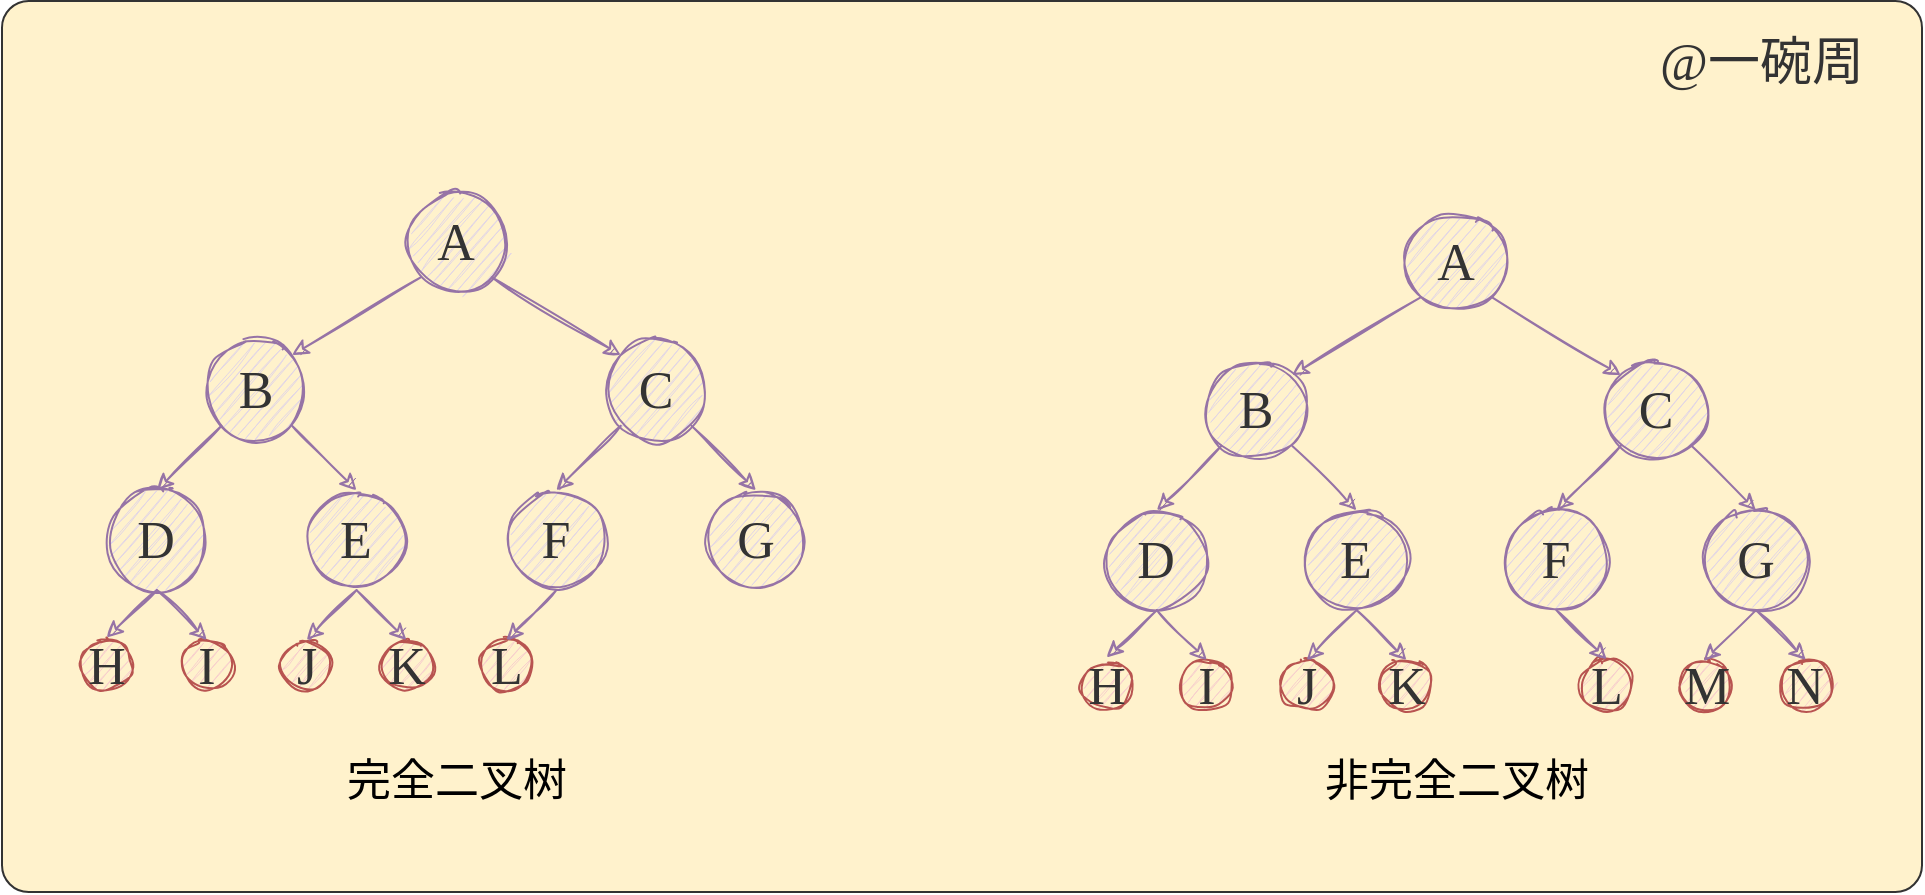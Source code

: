 <mxfile version="16.5.1" type="device"><diagram id="sbTQmbd6wwS1U6yTLp65" name="第 1 页"><mxGraphModel dx="1375" dy="811" grid="1" gridSize="10" guides="1" tooltips="1" connect="1" arrows="1" fold="1" page="0" pageScale="1" pageWidth="827" pageHeight="1169" math="0" shadow="0"><root><mxCell id="0"/><mxCell id="1" parent="0"/><mxCell id="rxAGCjy9rbUy3xPKVwOK-19" value="" style="rounded=1;whiteSpace=wrap;html=1;sketch=0;fillStyle=auto;fontFamily=Comic Sans MS;fontSize=26;strokeColor=#333333;fillColor=#fff2cc;arcSize=3;" parent="1" vertex="1"><mxGeometry x="80" y="234.5" width="960" height="445.5" as="geometry"/></mxCell><mxCell id="rxAGCjy9rbUy3xPKVwOK-16" style="edgeStyle=none;rounded=0;sketch=1;orthogonalLoop=1;jettySize=auto;html=1;exitX=0.5;exitY=1;exitDx=0;exitDy=0;strokeColor=#9673A6;" parent="1" target="rxAGCjy9rbUy3xPKVwOK-8" edge="1"><mxGeometry relative="1" as="geometry"><mxPoint x="560" y="560" as="sourcePoint"/></mxGeometry></mxCell><mxCell id="rxAGCjy9rbUy3xPKVwOK-21" value="@一碗周" style="text;html=1;strokeColor=none;fillColor=none;align=center;verticalAlign=middle;whiteSpace=wrap;rounded=0;sketch=1;fillStyle=auto;fontFamily=Comic Sans MS;fontSize=26;fontColor=#333333;" parent="1" vertex="1"><mxGeometry x="900" y="250" width="120" height="30" as="geometry"/></mxCell><mxCell id="rxAGCjy9rbUy3xPKVwOK-1" value="&lt;font style=&quot;font-size: 26px&quot; face=&quot;Comic Sans MS&quot; color=&quot;#333333&quot;&gt;A&lt;/font&gt;" style="ellipse;whiteSpace=wrap;html=1;fillColor=#e1d5e7;strokeColor=#9673a6;sketch=1;fillStyle=auto;" parent="1" vertex="1"><mxGeometry x="282.257" y="330" width="49.925" height="49.925" as="geometry"/></mxCell><mxCell id="rxAGCjy9rbUy3xPKVwOK-2" value="&lt;span style=&quot;color: rgb(51 , 51 , 51) ; font-family: &amp;#34;comic sans ms&amp;#34; ; font-size: 26px&quot;&gt;B&lt;/span&gt;" style="ellipse;whiteSpace=wrap;html=1;fillColor=#e1d5e7;strokeColor=#9673a6;sketch=1;fillStyle=auto;" parent="1" vertex="1"><mxGeometry x="182.407" y="404.263" width="49.925" height="49.925" as="geometry"/></mxCell><mxCell id="rxAGCjy9rbUy3xPKVwOK-12" style="rounded=0;sketch=1;orthogonalLoop=1;jettySize=auto;html=1;exitX=0;exitY=1;exitDx=0;exitDy=0;entryX=1;entryY=0;entryDx=0;entryDy=0;strokeColor=#9673A6;" parent="1" source="rxAGCjy9rbUy3xPKVwOK-1" target="rxAGCjy9rbUy3xPKVwOK-2" edge="1"><mxGeometry relative="1" as="geometry"/></mxCell><mxCell id="rxAGCjy9rbUy3xPKVwOK-4" value="&lt;span style=&quot;color: rgb(51 , 51 , 51) ; font-family: &amp;#34;comic sans ms&amp;#34; ; font-size: 26px&quot;&gt;C&lt;/span&gt;" style="ellipse;whiteSpace=wrap;html=1;fillColor=#e1d5e7;strokeColor=#9673a6;sketch=1;fillStyle=auto;" parent="1" vertex="1"><mxGeometry x="382.108" y="404.263" width="49.925" height="49.925" as="geometry"/></mxCell><mxCell id="rxAGCjy9rbUy3xPKVwOK-13" style="edgeStyle=none;rounded=0;sketch=1;orthogonalLoop=1;jettySize=auto;html=1;exitX=1;exitY=1;exitDx=0;exitDy=0;entryX=0;entryY=0;entryDx=0;entryDy=0;strokeColor=#9673A6;" parent="1" source="rxAGCjy9rbUy3xPKVwOK-1" target="rxAGCjy9rbUy3xPKVwOK-4" edge="1"><mxGeometry relative="1" as="geometry"/></mxCell><mxCell id="rxAGCjy9rbUy3xPKVwOK-5" value="&lt;span style=&quot;color: rgb(51 , 51 , 51) ; font-family: &amp;#34;comic sans ms&amp;#34; ; font-size: 26px&quot;&gt;D&lt;/span&gt;" style="ellipse;whiteSpace=wrap;html=1;fillColor=#e1d5e7;strokeColor=#9673a6;sketch=1;fillStyle=auto;" parent="1" vertex="1"><mxGeometry x="132.481" y="479.15" width="49.925" height="49.925" as="geometry"/></mxCell><mxCell id="rxAGCjy9rbUy3xPKVwOK-15" style="edgeStyle=none;rounded=0;sketch=1;orthogonalLoop=1;jettySize=auto;html=1;exitX=0;exitY=1;exitDx=0;exitDy=0;entryX=0.5;entryY=0;entryDx=0;entryDy=0;strokeColor=#9673A6;" parent="1" source="rxAGCjy9rbUy3xPKVwOK-2" target="rxAGCjy9rbUy3xPKVwOK-5" edge="1"><mxGeometry relative="1" as="geometry"/></mxCell><mxCell id="rxAGCjy9rbUy3xPKVwOK-6" value="&lt;span style=&quot;color: rgb(51 , 51 , 51) ; font-family: &amp;#34;comic sans ms&amp;#34; ; font-size: 26px&quot;&gt;E&lt;/span&gt;" style="ellipse;whiteSpace=wrap;html=1;fillColor=#e1d5e7;strokeColor=#9673a6;sketch=1;fillStyle=auto;" parent="1" vertex="1"><mxGeometry x="232.332" y="479.15" width="49.925" height="49.925" as="geometry"/></mxCell><mxCell id="rxAGCjy9rbUy3xPKVwOK-14" style="edgeStyle=none;rounded=0;sketch=1;orthogonalLoop=1;jettySize=auto;html=1;exitX=1;exitY=1;exitDx=0;exitDy=0;strokeColor=#9673A6;entryX=0.5;entryY=0;entryDx=0;entryDy=0;" parent="1" source="rxAGCjy9rbUy3xPKVwOK-2" target="rxAGCjy9rbUy3xPKVwOK-6" edge="1"><mxGeometry relative="1" as="geometry"/></mxCell><mxCell id="rxAGCjy9rbUy3xPKVwOK-9" value="&lt;span style=&quot;color: rgb(51 , 51 , 51) ; font-family: &amp;#34;comic sans ms&amp;#34; ; font-size: 26px&quot;&gt;F&lt;/span&gt;" style="ellipse;whiteSpace=wrap;html=1;fillColor=#e1d5e7;strokeColor=#9673a6;sketch=1;fillStyle=auto;" parent="1" vertex="1"><mxGeometry x="332.183" y="479.15" width="49.925" height="49.925" as="geometry"/></mxCell><mxCell id="rxAGCjy9rbUy3xPKVwOK-17" style="edgeStyle=none;rounded=0;sketch=1;orthogonalLoop=1;jettySize=auto;html=1;exitX=0;exitY=1;exitDx=0;exitDy=0;entryX=0.5;entryY=0;entryDx=0;entryDy=0;strokeColor=#9673A6;" parent="1" source="rxAGCjy9rbUy3xPKVwOK-4" target="rxAGCjy9rbUy3xPKVwOK-9" edge="1"><mxGeometry relative="1" as="geometry"/></mxCell><mxCell id="rxAGCjy9rbUy3xPKVwOK-10" value="&lt;span style=&quot;color: rgb(51 , 51 , 51) ; font-family: &amp;#34;comic sans ms&amp;#34; ; font-size: 26px&quot;&gt;G&lt;/span&gt;" style="ellipse;whiteSpace=wrap;html=1;fillColor=#e1d5e7;strokeColor=#9673a6;sketch=1;fillStyle=auto;" parent="1" vertex="1"><mxGeometry x="432.033" y="479.15" width="49.925" height="49.925" as="geometry"/></mxCell><mxCell id="rxAGCjy9rbUy3xPKVwOK-18" style="edgeStyle=none;rounded=0;sketch=1;orthogonalLoop=1;jettySize=auto;html=1;exitX=1;exitY=1;exitDx=0;exitDy=0;entryX=0.5;entryY=0;entryDx=0;entryDy=0;strokeColor=#9673A6;" parent="1" source="rxAGCjy9rbUy3xPKVwOK-4" target="rxAGCjy9rbUy3xPKVwOK-10" edge="1"><mxGeometry relative="1" as="geometry"/></mxCell><mxCell id="8zjKRRtqXCvaivnLOfOa-1" value="&lt;span style=&quot;color: rgb(51 , 51 , 51) ; font-family: &amp;#34;comic sans ms&amp;#34; ; font-size: 26px&quot;&gt;L&lt;/span&gt;" style="ellipse;whiteSpace=wrap;html=1;fillColor=#f8cecc;strokeColor=#b85450;sketch=1;fillStyle=auto;" vertex="1" parent="1"><mxGeometry x="319.701" y="554.038" width="24.963" height="24.962" as="geometry"/></mxCell><mxCell id="8zjKRRtqXCvaivnLOfOa-5" style="edgeStyle=none;rounded=0;sketch=1;orthogonalLoop=1;jettySize=auto;html=1;exitX=0.5;exitY=1;exitDx=0;exitDy=0;strokeColor=#9673A6;entryX=0.5;entryY=0;entryDx=0;entryDy=0;" edge="1" parent="1" source="rxAGCjy9rbUy3xPKVwOK-9" target="8zjKRRtqXCvaivnLOfOa-1"><mxGeometry relative="1" as="geometry"/></mxCell><mxCell id="8zjKRRtqXCvaivnLOfOa-10" value="&lt;span style=&quot;color: rgb(51 , 51 , 51) ; font-family: &amp;#34;comic sans ms&amp;#34; ; font-size: 26px&quot;&gt;H&lt;/span&gt;" style="ellipse;whiteSpace=wrap;html=1;fillColor=#f8cecc;strokeColor=#b85450;sketch=1;fillStyle=auto;" vertex="1" parent="1"><mxGeometry x="120" y="554.038" width="24.963" height="24.962" as="geometry"/></mxCell><mxCell id="8zjKRRtqXCvaivnLOfOa-17" style="edgeStyle=none;rounded=0;sketch=1;orthogonalLoop=1;jettySize=auto;html=1;exitX=0.5;exitY=1;exitDx=0;exitDy=0;entryX=0.492;entryY=-0.05;entryDx=0;entryDy=0;entryPerimeter=0;fontSize=22;strokeColor=#9673A6;" edge="1" parent="1" source="rxAGCjy9rbUy3xPKVwOK-5" target="8zjKRRtqXCvaivnLOfOa-10"><mxGeometry relative="1" as="geometry"/></mxCell><mxCell id="8zjKRRtqXCvaivnLOfOa-11" value="&lt;span style=&quot;color: rgb(51 , 51 , 51) ; font-family: &amp;#34;comic sans ms&amp;#34; ; font-size: 26px&quot;&gt;I&lt;/span&gt;" style="ellipse;whiteSpace=wrap;html=1;fillColor=#f8cecc;strokeColor=#b85450;sketch=1;fillStyle=auto;" vertex="1" parent="1"><mxGeometry x="169.925" y="554.038" width="24.963" height="24.962" as="geometry"/></mxCell><mxCell id="8zjKRRtqXCvaivnLOfOa-18" style="edgeStyle=none;rounded=0;sketch=1;orthogonalLoop=1;jettySize=auto;html=1;exitX=0.5;exitY=1;exitDx=0;exitDy=0;entryX=0.5;entryY=0;entryDx=0;entryDy=0;fontSize=22;strokeColor=#9673A6;" edge="1" parent="1" source="rxAGCjy9rbUy3xPKVwOK-5" target="8zjKRRtqXCvaivnLOfOa-11"><mxGeometry relative="1" as="geometry"/></mxCell><mxCell id="8zjKRRtqXCvaivnLOfOa-12" value="&lt;span style=&quot;color: rgb(51 , 51 , 51) ; font-family: &amp;#34;comic sans ms&amp;#34; ; font-size: 26px&quot;&gt;J&lt;/span&gt;" style="ellipse;whiteSpace=wrap;html=1;fillColor=#f8cecc;strokeColor=#b85450;sketch=1;fillStyle=auto;" vertex="1" parent="1"><mxGeometry x="219.851" y="554.038" width="24.963" height="24.962" as="geometry"/></mxCell><mxCell id="8zjKRRtqXCvaivnLOfOa-19" style="edgeStyle=none;rounded=0;sketch=1;orthogonalLoop=1;jettySize=auto;html=1;exitX=0.5;exitY=1;exitDx=0;exitDy=0;entryX=0.5;entryY=0;entryDx=0;entryDy=0;fontSize=22;strokeColor=#9673A6;" edge="1" parent="1" source="rxAGCjy9rbUy3xPKVwOK-6" target="8zjKRRtqXCvaivnLOfOa-12"><mxGeometry relative="1" as="geometry"/></mxCell><mxCell id="8zjKRRtqXCvaivnLOfOa-13" value="&lt;span style=&quot;color: rgb(51 , 51 , 51) ; font-family: &amp;#34;comic sans ms&amp;#34; ; font-size: 26px&quot;&gt;K&lt;/span&gt;" style="ellipse;whiteSpace=wrap;html=1;fillColor=#f8cecc;strokeColor=#b85450;sketch=1;fillStyle=auto;" vertex="1" parent="1"><mxGeometry x="269.776" y="554.038" width="24.963" height="24.962" as="geometry"/></mxCell><mxCell id="8zjKRRtqXCvaivnLOfOa-20" style="edgeStyle=none;rounded=0;sketch=1;orthogonalLoop=1;jettySize=auto;html=1;exitX=0.5;exitY=1;exitDx=0;exitDy=0;entryX=0.5;entryY=0;entryDx=0;entryDy=0;fontSize=22;strokeColor=#9673A6;" edge="1" parent="1" source="rxAGCjy9rbUy3xPKVwOK-6" target="8zjKRRtqXCvaivnLOfOa-13"><mxGeometry relative="1" as="geometry"/></mxCell><mxCell id="8zjKRRtqXCvaivnLOfOa-25" value="&lt;font style=&quot;font-size: 26px&quot; face=&quot;Comic Sans MS&quot; color=&quot;#333333&quot;&gt;A&lt;/font&gt;" style="ellipse;whiteSpace=wrap;html=1;fillColor=#e1d5e7;strokeColor=#9673a6;sketch=1;fillStyle=auto;" vertex="1" parent="1"><mxGeometry x="782.257" y="340" width="49.925" height="49.925" as="geometry"/></mxCell><mxCell id="8zjKRRtqXCvaivnLOfOa-26" value="&lt;span style=&quot;color: rgb(51 , 51 , 51) ; font-family: &amp;#34;comic sans ms&amp;#34; ; font-size: 26px&quot;&gt;B&lt;/span&gt;" style="ellipse;whiteSpace=wrap;html=1;fillColor=#e1d5e7;strokeColor=#9673a6;sketch=1;fillStyle=auto;" vertex="1" parent="1"><mxGeometry x="682.407" y="414.263" width="49.925" height="49.925" as="geometry"/></mxCell><mxCell id="8zjKRRtqXCvaivnLOfOa-27" style="rounded=0;sketch=1;orthogonalLoop=1;jettySize=auto;html=1;exitX=0;exitY=1;exitDx=0;exitDy=0;entryX=1;entryY=0;entryDx=0;entryDy=0;strokeColor=#9673A6;" edge="1" parent="1" source="8zjKRRtqXCvaivnLOfOa-25" target="8zjKRRtqXCvaivnLOfOa-26"><mxGeometry relative="1" as="geometry"/></mxCell><mxCell id="8zjKRRtqXCvaivnLOfOa-28" value="&lt;span style=&quot;color: rgb(51 , 51 , 51) ; font-family: &amp;#34;comic sans ms&amp;#34; ; font-size: 26px&quot;&gt;C&lt;/span&gt;" style="ellipse;whiteSpace=wrap;html=1;fillColor=#e1d5e7;strokeColor=#9673a6;sketch=1;fillStyle=auto;" vertex="1" parent="1"><mxGeometry x="882.108" y="414.263" width="49.925" height="49.925" as="geometry"/></mxCell><mxCell id="8zjKRRtqXCvaivnLOfOa-29" style="edgeStyle=none;rounded=0;sketch=1;orthogonalLoop=1;jettySize=auto;html=1;exitX=1;exitY=1;exitDx=0;exitDy=0;entryX=0;entryY=0;entryDx=0;entryDy=0;strokeColor=#9673A6;" edge="1" parent="1" source="8zjKRRtqXCvaivnLOfOa-25" target="8zjKRRtqXCvaivnLOfOa-28"><mxGeometry relative="1" as="geometry"/></mxCell><mxCell id="8zjKRRtqXCvaivnLOfOa-30" value="&lt;span style=&quot;color: rgb(51 , 51 , 51) ; font-family: &amp;#34;comic sans ms&amp;#34; ; font-size: 26px&quot;&gt;D&lt;/span&gt;" style="ellipse;whiteSpace=wrap;html=1;fillColor=#e1d5e7;strokeColor=#9673a6;sketch=1;fillStyle=auto;" vertex="1" parent="1"><mxGeometry x="632.481" y="489.15" width="49.925" height="49.925" as="geometry"/></mxCell><mxCell id="8zjKRRtqXCvaivnLOfOa-31" style="edgeStyle=none;rounded=0;sketch=1;orthogonalLoop=1;jettySize=auto;html=1;exitX=0;exitY=1;exitDx=0;exitDy=0;entryX=0.5;entryY=0;entryDx=0;entryDy=0;strokeColor=#9673A6;" edge="1" parent="1" source="8zjKRRtqXCvaivnLOfOa-26" target="8zjKRRtqXCvaivnLOfOa-30"><mxGeometry relative="1" as="geometry"/></mxCell><mxCell id="8zjKRRtqXCvaivnLOfOa-32" value="&lt;span style=&quot;color: rgb(51 , 51 , 51) ; font-family: &amp;#34;comic sans ms&amp;#34; ; font-size: 26px&quot;&gt;E&lt;/span&gt;" style="ellipse;whiteSpace=wrap;html=1;fillColor=#e1d5e7;strokeColor=#9673a6;sketch=1;fillStyle=auto;" vertex="1" parent="1"><mxGeometry x="732.332" y="489.15" width="49.925" height="49.925" as="geometry"/></mxCell><mxCell id="8zjKRRtqXCvaivnLOfOa-33" style="edgeStyle=none;rounded=0;sketch=1;orthogonalLoop=1;jettySize=auto;html=1;exitX=1;exitY=1;exitDx=0;exitDy=0;strokeColor=#9673A6;entryX=0.5;entryY=0;entryDx=0;entryDy=0;" edge="1" parent="1" source="8zjKRRtqXCvaivnLOfOa-26" target="8zjKRRtqXCvaivnLOfOa-32"><mxGeometry relative="1" as="geometry"/></mxCell><mxCell id="8zjKRRtqXCvaivnLOfOa-34" value="&lt;span style=&quot;color: rgb(51 , 51 , 51) ; font-family: &amp;#34;comic sans ms&amp;#34; ; font-size: 26px&quot;&gt;F&lt;/span&gt;" style="ellipse;whiteSpace=wrap;html=1;fillColor=#e1d5e7;strokeColor=#9673a6;sketch=1;fillStyle=auto;" vertex="1" parent="1"><mxGeometry x="832.183" y="489.15" width="49.925" height="49.925" as="geometry"/></mxCell><mxCell id="8zjKRRtqXCvaivnLOfOa-35" style="edgeStyle=none;rounded=0;sketch=1;orthogonalLoop=1;jettySize=auto;html=1;exitX=0;exitY=1;exitDx=0;exitDy=0;entryX=0.5;entryY=0;entryDx=0;entryDy=0;strokeColor=#9673A6;" edge="1" parent="1" source="8zjKRRtqXCvaivnLOfOa-28" target="8zjKRRtqXCvaivnLOfOa-34"><mxGeometry relative="1" as="geometry"/></mxCell><mxCell id="8zjKRRtqXCvaivnLOfOa-36" value="&lt;span style=&quot;color: rgb(51 , 51 , 51) ; font-family: &amp;#34;comic sans ms&amp;#34; ; font-size: 26px&quot;&gt;G&lt;/span&gt;" style="ellipse;whiteSpace=wrap;html=1;fillColor=#e1d5e7;strokeColor=#9673a6;sketch=1;fillStyle=auto;" vertex="1" parent="1"><mxGeometry x="932.033" y="489.15" width="49.925" height="49.925" as="geometry"/></mxCell><mxCell id="8zjKRRtqXCvaivnLOfOa-37" style="edgeStyle=none;rounded=0;sketch=1;orthogonalLoop=1;jettySize=auto;html=1;exitX=1;exitY=1;exitDx=0;exitDy=0;entryX=0.5;entryY=0;entryDx=0;entryDy=0;strokeColor=#9673A6;" edge="1" parent="1" source="8zjKRRtqXCvaivnLOfOa-28" target="8zjKRRtqXCvaivnLOfOa-36"><mxGeometry relative="1" as="geometry"/></mxCell><mxCell id="8zjKRRtqXCvaivnLOfOa-40" value="&lt;span style=&quot;color: rgb(51 , 51 , 51) ; font-family: &amp;#34;comic sans ms&amp;#34; ; font-size: 26px&quot;&gt;L&lt;/span&gt;" style="ellipse;whiteSpace=wrap;html=1;fillColor=#f8cecc;strokeColor=#b85450;sketch=1;fillStyle=auto;" vertex="1" parent="1"><mxGeometry x="869.627" y="564.038" width="24.963" height="24.962" as="geometry"/></mxCell><mxCell id="8zjKRRtqXCvaivnLOfOa-41" style="edgeStyle=none;rounded=0;sketch=1;orthogonalLoop=1;jettySize=auto;html=1;exitX=0.5;exitY=1;exitDx=0;exitDy=0;entryX=0.511;entryY=-0.017;entryDx=0;entryDy=0;strokeColor=#9673A6;entryPerimeter=0;" edge="1" parent="1" source="8zjKRRtqXCvaivnLOfOa-34" target="8zjKRRtqXCvaivnLOfOa-40"><mxGeometry relative="1" as="geometry"/></mxCell><mxCell id="8zjKRRtqXCvaivnLOfOa-42" value="&lt;span style=&quot;color: rgb(51 , 51 , 51) ; font-family: &amp;#34;comic sans ms&amp;#34; ; font-size: 26px&quot;&gt;H&lt;/span&gt;" style="ellipse;whiteSpace=wrap;html=1;fillColor=#f8cecc;strokeColor=#b85450;sketch=1;fillStyle=auto;" vertex="1" parent="1"><mxGeometry x="620" y="564.038" width="24.963" height="24.962" as="geometry"/></mxCell><mxCell id="8zjKRRtqXCvaivnLOfOa-43" style="edgeStyle=none;rounded=0;sketch=1;orthogonalLoop=1;jettySize=auto;html=1;exitX=0.5;exitY=1;exitDx=0;exitDy=0;entryX=0.492;entryY=-0.05;entryDx=0;entryDy=0;entryPerimeter=0;fontSize=22;strokeColor=#9673A6;" edge="1" parent="1" source="8zjKRRtqXCvaivnLOfOa-30" target="8zjKRRtqXCvaivnLOfOa-42"><mxGeometry relative="1" as="geometry"/></mxCell><mxCell id="8zjKRRtqXCvaivnLOfOa-44" value="&lt;span style=&quot;color: rgb(51 , 51 , 51) ; font-family: &amp;#34;comic sans ms&amp;#34; ; font-size: 26px&quot;&gt;I&lt;/span&gt;" style="ellipse;whiteSpace=wrap;html=1;fillColor=#f8cecc;strokeColor=#b85450;sketch=1;fillStyle=auto;" vertex="1" parent="1"><mxGeometry x="669.925" y="564.038" width="24.963" height="24.962" as="geometry"/></mxCell><mxCell id="8zjKRRtqXCvaivnLOfOa-45" style="edgeStyle=none;rounded=0;sketch=1;orthogonalLoop=1;jettySize=auto;html=1;exitX=0.5;exitY=1;exitDx=0;exitDy=0;entryX=0.5;entryY=0;entryDx=0;entryDy=0;fontSize=22;strokeColor=#9673A6;" edge="1" parent="1" source="8zjKRRtqXCvaivnLOfOa-30" target="8zjKRRtqXCvaivnLOfOa-44"><mxGeometry relative="1" as="geometry"/></mxCell><mxCell id="8zjKRRtqXCvaivnLOfOa-46" value="&lt;span style=&quot;color: rgb(51 , 51 , 51) ; font-family: &amp;#34;comic sans ms&amp;#34; ; font-size: 26px&quot;&gt;J&lt;/span&gt;" style="ellipse;whiteSpace=wrap;html=1;fillColor=#f8cecc;strokeColor=#b85450;sketch=1;fillStyle=auto;" vertex="1" parent="1"><mxGeometry x="719.851" y="564.038" width="24.963" height="24.962" as="geometry"/></mxCell><mxCell id="8zjKRRtqXCvaivnLOfOa-47" style="edgeStyle=none;rounded=0;sketch=1;orthogonalLoop=1;jettySize=auto;html=1;exitX=0.5;exitY=1;exitDx=0;exitDy=0;entryX=0.5;entryY=0;entryDx=0;entryDy=0;fontSize=22;strokeColor=#9673A6;" edge="1" parent="1" source="8zjKRRtqXCvaivnLOfOa-32" target="8zjKRRtqXCvaivnLOfOa-46"><mxGeometry relative="1" as="geometry"/></mxCell><mxCell id="8zjKRRtqXCvaivnLOfOa-48" value="&lt;span style=&quot;color: rgb(51 , 51 , 51) ; font-family: &amp;#34;comic sans ms&amp;#34; ; font-size: 26px&quot;&gt;K&lt;/span&gt;" style="ellipse;whiteSpace=wrap;html=1;fillColor=#f8cecc;strokeColor=#b85450;sketch=1;fillStyle=auto;" vertex="1" parent="1"><mxGeometry x="769.776" y="564.038" width="24.963" height="24.962" as="geometry"/></mxCell><mxCell id="8zjKRRtqXCvaivnLOfOa-49" style="edgeStyle=none;rounded=0;sketch=1;orthogonalLoop=1;jettySize=auto;html=1;exitX=0.5;exitY=1;exitDx=0;exitDy=0;entryX=0.5;entryY=0;entryDx=0;entryDy=0;fontSize=22;strokeColor=#9673A6;" edge="1" parent="1" source="8zjKRRtqXCvaivnLOfOa-32" target="8zjKRRtqXCvaivnLOfOa-48"><mxGeometry relative="1" as="geometry"/></mxCell><mxCell id="8zjKRRtqXCvaivnLOfOa-50" value="&lt;span style=&quot;color: rgb(51 , 51 , 51) ; font-family: &amp;#34;comic sans ms&amp;#34; ; font-size: 26px&quot;&gt;M&lt;/span&gt;" style="ellipse;whiteSpace=wrap;html=1;fillColor=#f8cecc;strokeColor=#b85450;sketch=1;fillStyle=auto;" vertex="1" parent="1"><mxGeometry x="919.552" y="564.038" width="24.963" height="24.962" as="geometry"/></mxCell><mxCell id="8zjKRRtqXCvaivnLOfOa-51" style="edgeStyle=none;rounded=0;sketch=1;orthogonalLoop=1;jettySize=auto;html=1;exitX=0.5;exitY=1;exitDx=0;exitDy=0;entryX=0.45;entryY=0.017;entryDx=0;entryDy=0;entryPerimeter=0;fontSize=22;strokeColor=#9673A6;" edge="1" parent="1" source="8zjKRRtqXCvaivnLOfOa-36" target="8zjKRRtqXCvaivnLOfOa-50"><mxGeometry relative="1" as="geometry"/></mxCell><mxCell id="8zjKRRtqXCvaivnLOfOa-52" value="&lt;span style=&quot;color: rgb(51 , 51 , 51) ; font-family: &amp;#34;comic sans ms&amp;#34; ; font-size: 26px&quot;&gt;N&lt;/span&gt;" style="ellipse;whiteSpace=wrap;html=1;fillColor=#f8cecc;strokeColor=#b85450;sketch=1;fillStyle=auto;" vertex="1" parent="1"><mxGeometry x="969.477" y="564.038" width="24.963" height="24.962" as="geometry"/></mxCell><mxCell id="8zjKRRtqXCvaivnLOfOa-53" style="edgeStyle=none;rounded=0;sketch=1;orthogonalLoop=1;jettySize=auto;html=1;exitX=0.5;exitY=1;exitDx=0;exitDy=0;entryX=0.5;entryY=0;entryDx=0;entryDy=0;fontSize=22;strokeColor=#9673A6;" edge="1" parent="1" source="8zjKRRtqXCvaivnLOfOa-36" target="8zjKRRtqXCvaivnLOfOa-52"><mxGeometry relative="1" as="geometry"/></mxCell><mxCell id="8zjKRRtqXCvaivnLOfOa-55" value="完全二叉树" style="text;html=1;strokeColor=none;fillColor=none;align=center;verticalAlign=middle;whiteSpace=wrap;rounded=0;fontSize=22;" vertex="1" parent="1"><mxGeometry x="250.72" y="610" width="113" height="30" as="geometry"/></mxCell><mxCell id="8zjKRRtqXCvaivnLOfOa-56" value="非完全二叉树" style="text;html=1;strokeColor=none;fillColor=none;align=center;verticalAlign=middle;whiteSpace=wrap;rounded=0;fontSize=22;" vertex="1" parent="1"><mxGeometry x="737.58" y="610" width="139.28" height="30" as="geometry"/></mxCell></root></mxGraphModel></diagram></mxfile>